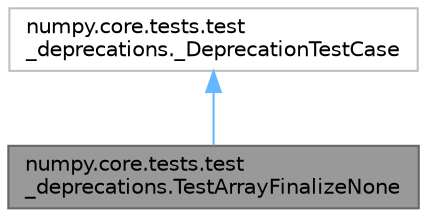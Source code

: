 digraph "numpy.core.tests.test_deprecations.TestArrayFinalizeNone"
{
 // LATEX_PDF_SIZE
  bgcolor="transparent";
  edge [fontname=Helvetica,fontsize=10,labelfontname=Helvetica,labelfontsize=10];
  node [fontname=Helvetica,fontsize=10,shape=box,height=0.2,width=0.4];
  Node1 [id="Node000001",label="numpy.core.tests.test\l_deprecations.TestArrayFinalizeNone",height=0.2,width=0.4,color="gray40", fillcolor="grey60", style="filled", fontcolor="black",tooltip=" "];
  Node2 -> Node1 [id="edge1_Node000001_Node000002",dir="back",color="steelblue1",style="solid",tooltip=" "];
  Node2 [id="Node000002",label="numpy.core.tests.test\l_deprecations._DeprecationTestCase",height=0.2,width=0.4,color="grey75", fillcolor="white", style="filled",URL="$d0/d52/classnumpy_1_1core_1_1tests_1_1test__deprecations_1_1__DeprecationTestCase.html",tooltip=" "];
}
